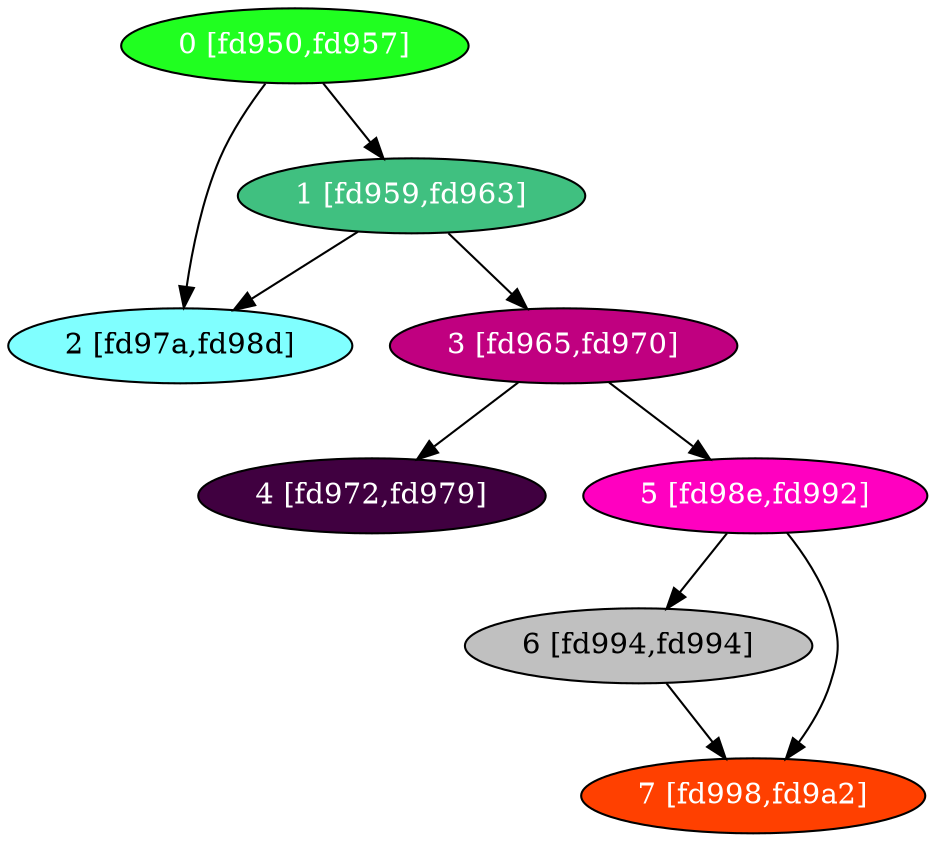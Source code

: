 diGraph libnss3{
	libnss3_0  [style=filled fillcolor="#20FF20" fontcolor="#ffffff" shape=oval label="0 [fd950,fd957]"]
	libnss3_1  [style=filled fillcolor="#40C080" fontcolor="#ffffff" shape=oval label="1 [fd959,fd963]"]
	libnss3_2  [style=filled fillcolor="#80FFFF" fontcolor="#000000" shape=oval label="2 [fd97a,fd98d]"]
	libnss3_3  [style=filled fillcolor="#C00080" fontcolor="#ffffff" shape=oval label="3 [fd965,fd970]"]
	libnss3_4  [style=filled fillcolor="#400040" fontcolor="#ffffff" shape=oval label="4 [fd972,fd979]"]
	libnss3_5  [style=filled fillcolor="#FF00C0" fontcolor="#ffffff" shape=oval label="5 [fd98e,fd992]"]
	libnss3_6  [style=filled fillcolor="#C0C0C0" fontcolor="#000000" shape=oval label="6 [fd994,fd994]"]
	libnss3_7  [style=filled fillcolor="#FF4000" fontcolor="#ffffff" shape=oval label="7 [fd998,fd9a2]"]

	libnss3_0 -> libnss3_1
	libnss3_0 -> libnss3_2
	libnss3_1 -> libnss3_2
	libnss3_1 -> libnss3_3
	libnss3_3 -> libnss3_4
	libnss3_3 -> libnss3_5
	libnss3_5 -> libnss3_6
	libnss3_5 -> libnss3_7
	libnss3_6 -> libnss3_7
}